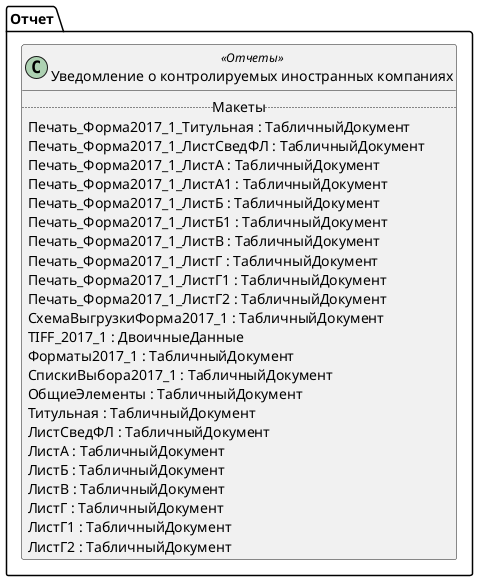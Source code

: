 ﻿@startuml РегламентированноеУведомлениеКИК
'!include templates.wsd
'..\include templates.wsd
class Отчет.РегламентированноеУведомлениеКИК as "Уведомление о контролируемых иностранных компаниях" <<Отчеты>>
{
..Макеты..
Печать_Форма2017_1_Титульная : ТабличныйДокумент
Печать_Форма2017_1_ЛистСведФЛ : ТабличныйДокумент
Печать_Форма2017_1_ЛистА : ТабличныйДокумент
Печать_Форма2017_1_ЛистА1 : ТабличныйДокумент
Печать_Форма2017_1_ЛистБ : ТабличныйДокумент
Печать_Форма2017_1_ЛистБ1 : ТабличныйДокумент
Печать_Форма2017_1_ЛистВ : ТабличныйДокумент
Печать_Форма2017_1_ЛистГ : ТабличныйДокумент
Печать_Форма2017_1_ЛистГ1 : ТабличныйДокумент
Печать_Форма2017_1_ЛистГ2 : ТабличныйДокумент
СхемаВыгрузкиФорма2017_1 : ТабличныйДокумент
TIFF_2017_1 : ДвоичныеДанные
Форматы2017_1 : ТабличныйДокумент
СпискиВыбора2017_1 : ТабличныйДокумент
ОбщиеЭлементы : ТабличныйДокумент
Титульная : ТабличныйДокумент
ЛистСведФЛ : ТабличныйДокумент
ЛистА : ТабличныйДокумент
ЛистБ : ТабличныйДокумент
ЛистВ : ТабличныйДокумент
ЛистГ : ТабличныйДокумент
ЛистГ1 : ТабличныйДокумент
ЛистГ2 : ТабличныйДокумент
}
@enduml
